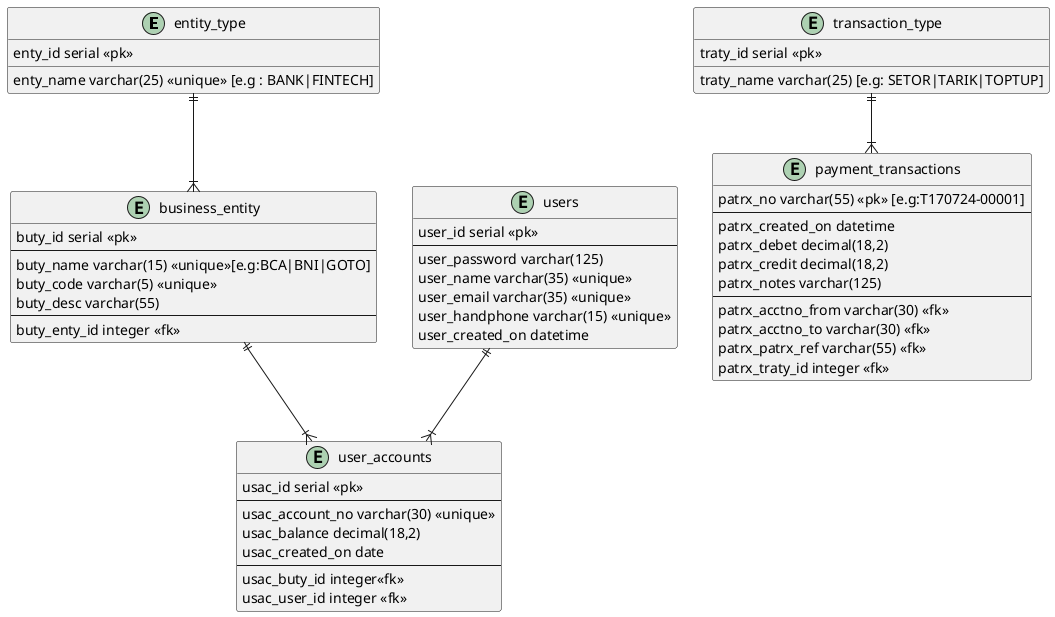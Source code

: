 @startuml 08-payments



entity entity_type{
    enty_id serial <<pk>>
    enty_name varchar(25) <<unique>> [e.g : BANK|FINTECH]
}

entity business_entity {
    buty_id serial <<pk>>
    --
    buty_name varchar(15) <<unique>>[e.g:BCA|BNI|GOTO]
    buty_code varchar(5) <<unique>>
    buty_desc varchar(55)
    --
    buty_enty_id integer <<fk>>
}

entity users{
    user_id serial <<pk>>
    --
    user_password varchar(125)
    user_name varchar(35) <<unique>>
    user_email varchar(35) <<unique>>
    user_handphone varchar(15) <<unique>>
    user_created_on datetime
}

entity user_accounts{
    usac_id serial <<pk>>
    --
    usac_account_no varchar(30) <<unique>>
    usac_balance decimal(18,2)
    usac_created_on date
    --
    usac_buty_id integer<<fk>>
    usac_user_id integer <<fk>>
}

entity transaction_type{
    traty_id serial <<pk>>
    traty_name varchar(25) [e.g: SETOR|TARIK|TOPTUP]
}

entity payment_transactions{
    patrx_no varchar(55) <<pk>> [e.g:T170724-00001]
    --
    patrx_created_on datetime
    patrx_debet decimal(18,2)
    patrx_credit decimal(18,2)
    patrx_notes varchar(125)
    --
    patrx_acctno_from varchar(30) <<fk>>
    patrx_acctno_to varchar(30) <<fk>>
    patrx_patrx_ref varchar(55) <<fk>>
    patrx_traty_id integer <<fk>>
}


entity_type ||--|{ business_entity
business_entity ||--|{ user_accounts
users ||--|{ user_accounts
transaction_type ||--|{ payment_transactions
@enduml